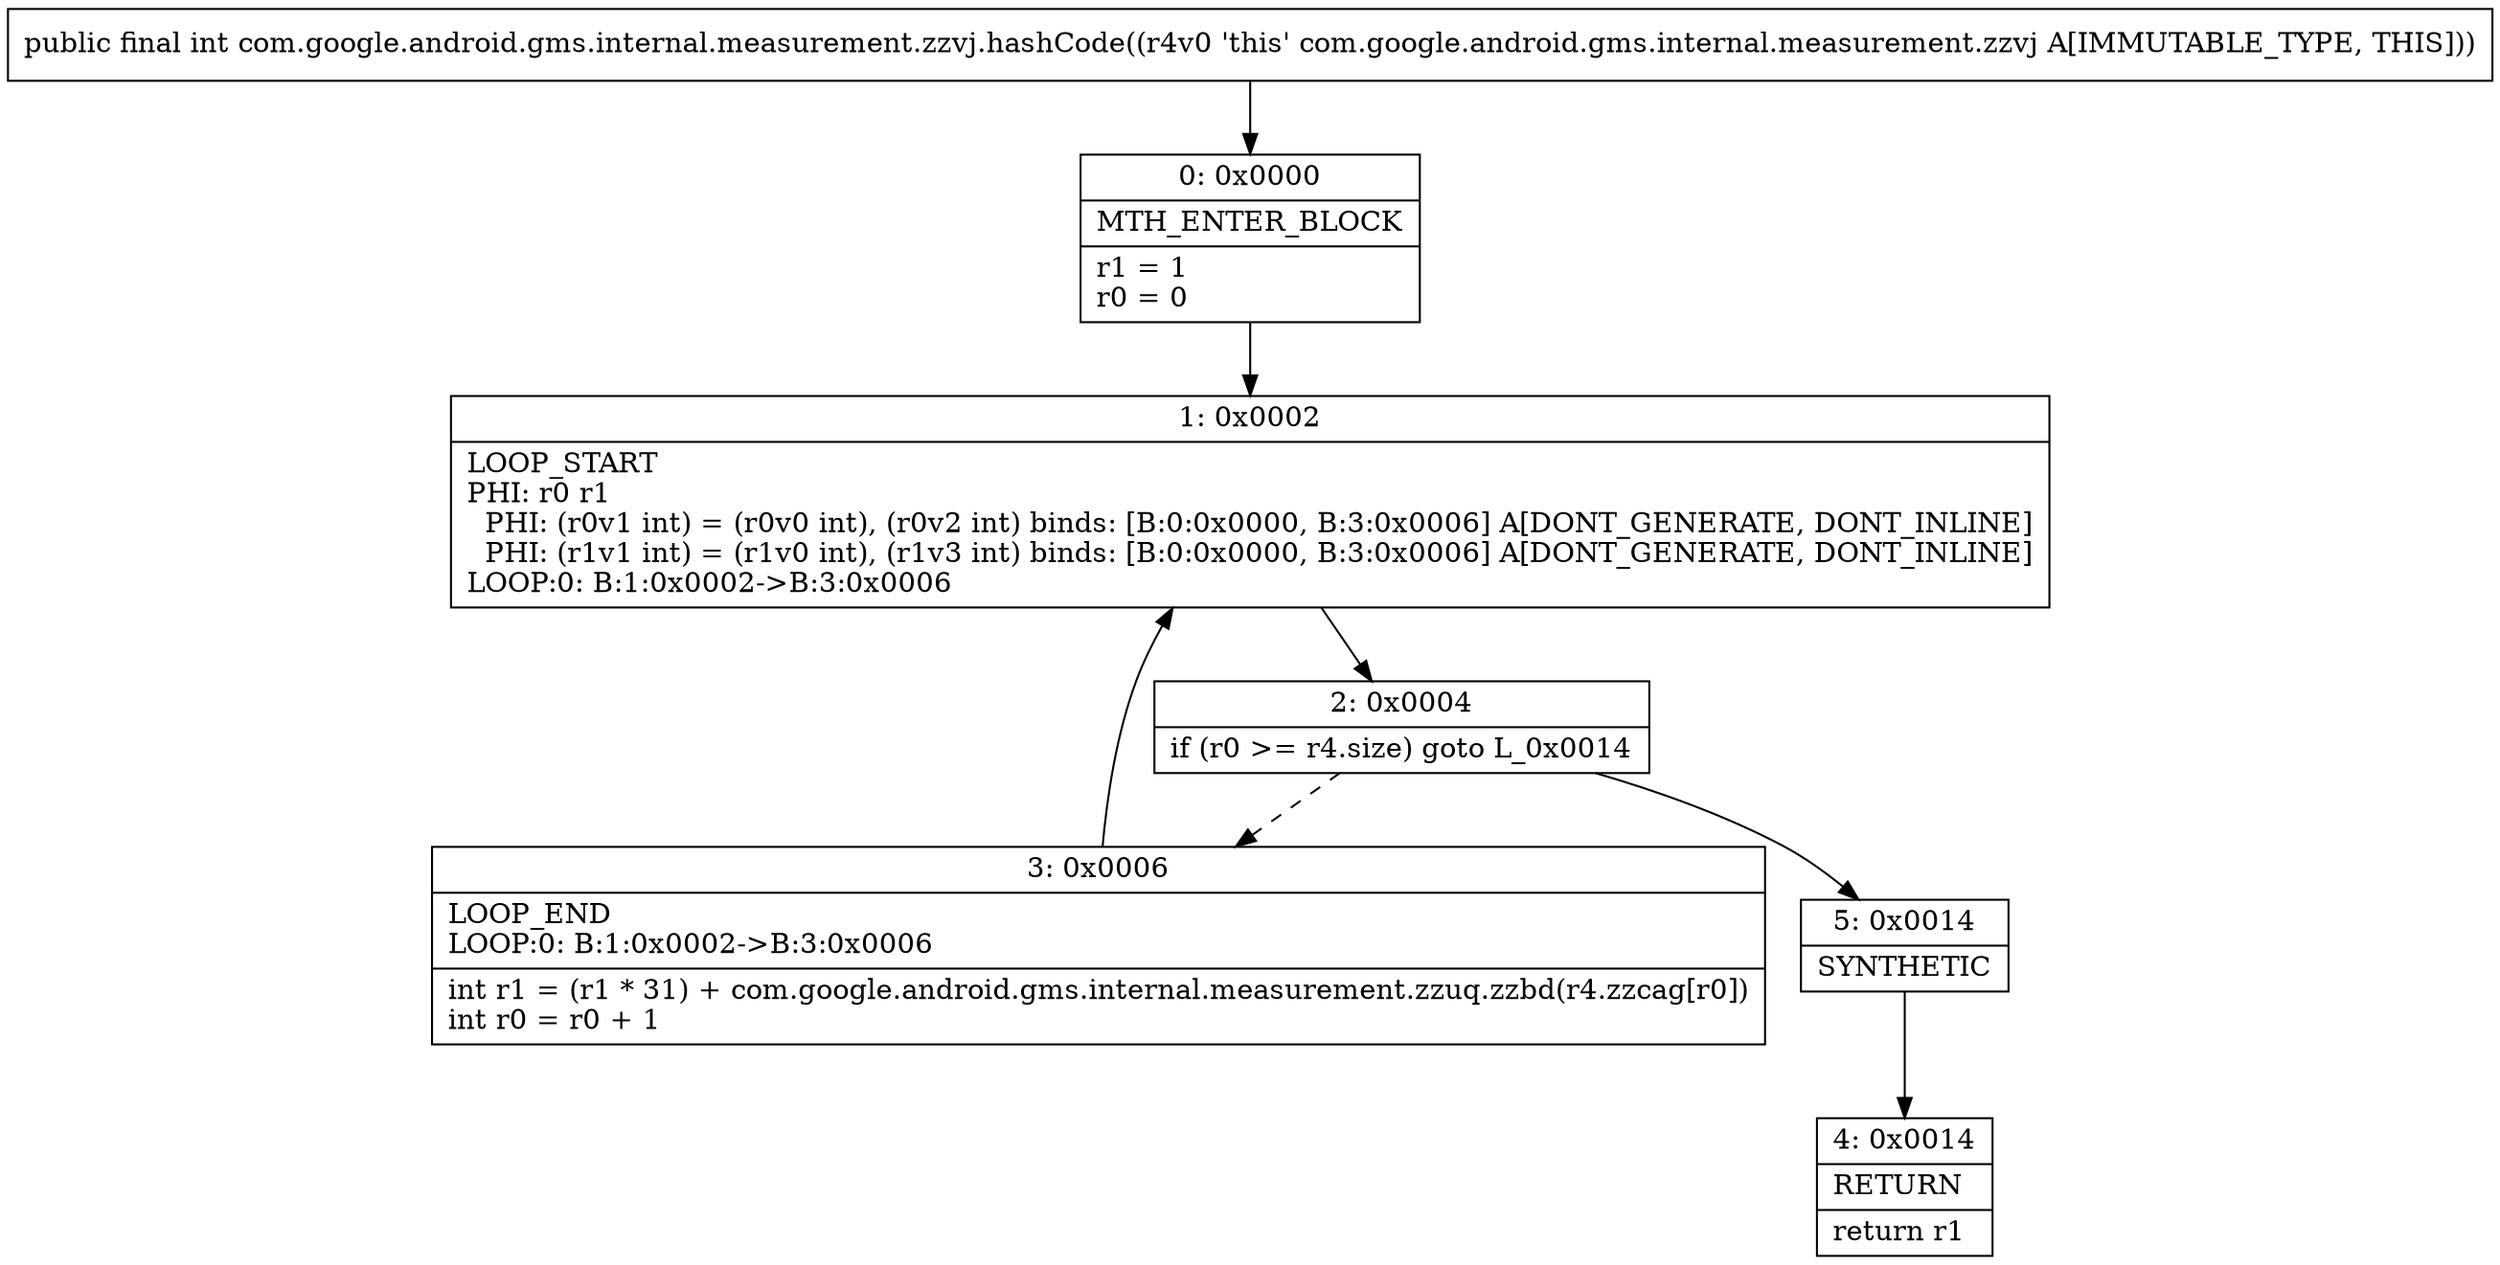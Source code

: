 digraph "CFG forcom.google.android.gms.internal.measurement.zzvj.hashCode()I" {
Node_0 [shape=record,label="{0\:\ 0x0000|MTH_ENTER_BLOCK\l|r1 = 1\lr0 = 0\l}"];
Node_1 [shape=record,label="{1\:\ 0x0002|LOOP_START\lPHI: r0 r1 \l  PHI: (r0v1 int) = (r0v0 int), (r0v2 int) binds: [B:0:0x0000, B:3:0x0006] A[DONT_GENERATE, DONT_INLINE]\l  PHI: (r1v1 int) = (r1v0 int), (r1v3 int) binds: [B:0:0x0000, B:3:0x0006] A[DONT_GENERATE, DONT_INLINE]\lLOOP:0: B:1:0x0002\-\>B:3:0x0006\l}"];
Node_2 [shape=record,label="{2\:\ 0x0004|if (r0 \>= r4.size) goto L_0x0014\l}"];
Node_3 [shape=record,label="{3\:\ 0x0006|LOOP_END\lLOOP:0: B:1:0x0002\-\>B:3:0x0006\l|int r1 = (r1 * 31) + com.google.android.gms.internal.measurement.zzuq.zzbd(r4.zzcag[r0])\lint r0 = r0 + 1\l}"];
Node_4 [shape=record,label="{4\:\ 0x0014|RETURN\l|return r1\l}"];
Node_5 [shape=record,label="{5\:\ 0x0014|SYNTHETIC\l}"];
MethodNode[shape=record,label="{public final int com.google.android.gms.internal.measurement.zzvj.hashCode((r4v0 'this' com.google.android.gms.internal.measurement.zzvj A[IMMUTABLE_TYPE, THIS])) }"];
MethodNode -> Node_0;
Node_0 -> Node_1;
Node_1 -> Node_2;
Node_2 -> Node_3[style=dashed];
Node_2 -> Node_5;
Node_3 -> Node_1;
Node_5 -> Node_4;
}


